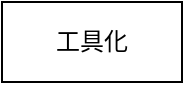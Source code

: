 <mxfile version="22.0.4" type="github">
  <diagram name="第 1 页" id="VeBBdXMEwUlOpYBBJCOE">
    <mxGraphModel dx="1306" dy="769" grid="1" gridSize="10" guides="1" tooltips="1" connect="1" arrows="1" fold="1" page="1" pageScale="1" pageWidth="827" pageHeight="1169" math="0" shadow="0">
      <root>
        <mxCell id="0" />
        <mxCell id="1" parent="0" />
        <mxCell id="j-D4mLwHqCXZ57ER_DFn-14" value="工具化" style="rounded=0;whiteSpace=wrap;html=1;" vertex="1" parent="1">
          <mxGeometry x="160" y="270" width="90" height="40" as="geometry" />
        </mxCell>
      </root>
    </mxGraphModel>
  </diagram>
</mxfile>
